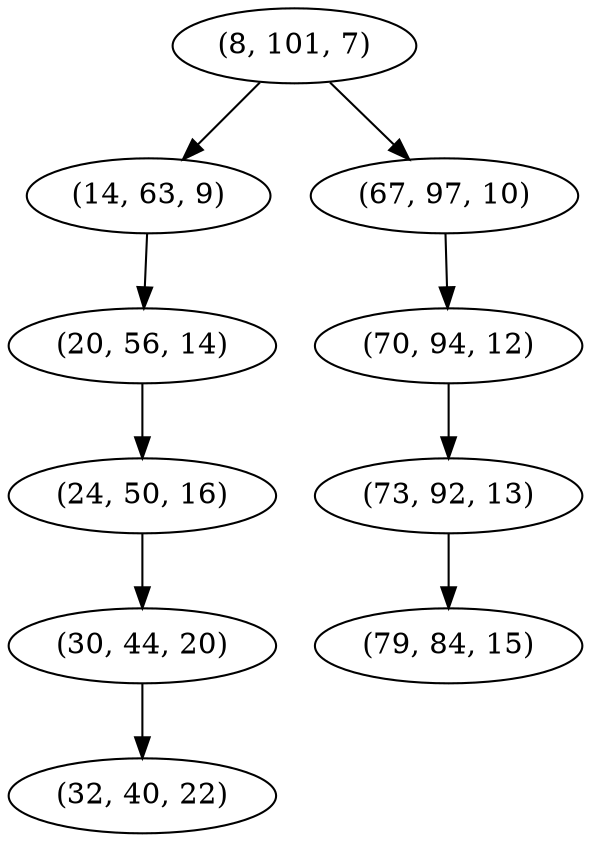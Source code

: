 digraph tree {
    "(8, 101, 7)";
    "(14, 63, 9)";
    "(20, 56, 14)";
    "(24, 50, 16)";
    "(30, 44, 20)";
    "(32, 40, 22)";
    "(67, 97, 10)";
    "(70, 94, 12)";
    "(73, 92, 13)";
    "(79, 84, 15)";
    "(8, 101, 7)" -> "(14, 63, 9)";
    "(8, 101, 7)" -> "(67, 97, 10)";
    "(14, 63, 9)" -> "(20, 56, 14)";
    "(20, 56, 14)" -> "(24, 50, 16)";
    "(24, 50, 16)" -> "(30, 44, 20)";
    "(30, 44, 20)" -> "(32, 40, 22)";
    "(67, 97, 10)" -> "(70, 94, 12)";
    "(70, 94, 12)" -> "(73, 92, 13)";
    "(73, 92, 13)" -> "(79, 84, 15)";
}
